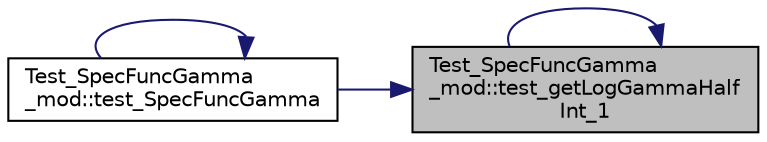 digraph "Test_SpecFuncGamma_mod::test_getLogGammaHalfInt_1"
{
 // LATEX_PDF_SIZE
  edge [fontname="Helvetica",fontsize="10",labelfontname="Helvetica",labelfontsize="10"];
  node [fontname="Helvetica",fontsize="10",shape=record];
  rankdir="RL";
  Node1 [label="Test_SpecFuncGamma\l_mod::test_getLogGammaHalf\lInt_1",height=0.2,width=0.4,color="black", fillcolor="grey75", style="filled", fontcolor="black",tooltip="Test the accuracy of getLogGammaHalfInt."];
  Node1 -> Node1 [dir="back",color="midnightblue",fontsize="10",style="solid"];
  Node1 -> Node2 [dir="back",color="midnightblue",fontsize="10",style="solid"];
  Node2 [label="Test_SpecFuncGamma\l_mod::test_SpecFuncGamma",height=0.2,width=0.4,color="black", fillcolor="white", style="filled",URL="$namespaceTest__SpecFuncGamma__mod.html#a65ad6afeb39191246a097ae0d12231a5",tooltip=" "];
  Node2 -> Node2 [dir="back",color="midnightblue",fontsize="10",style="solid"];
}
